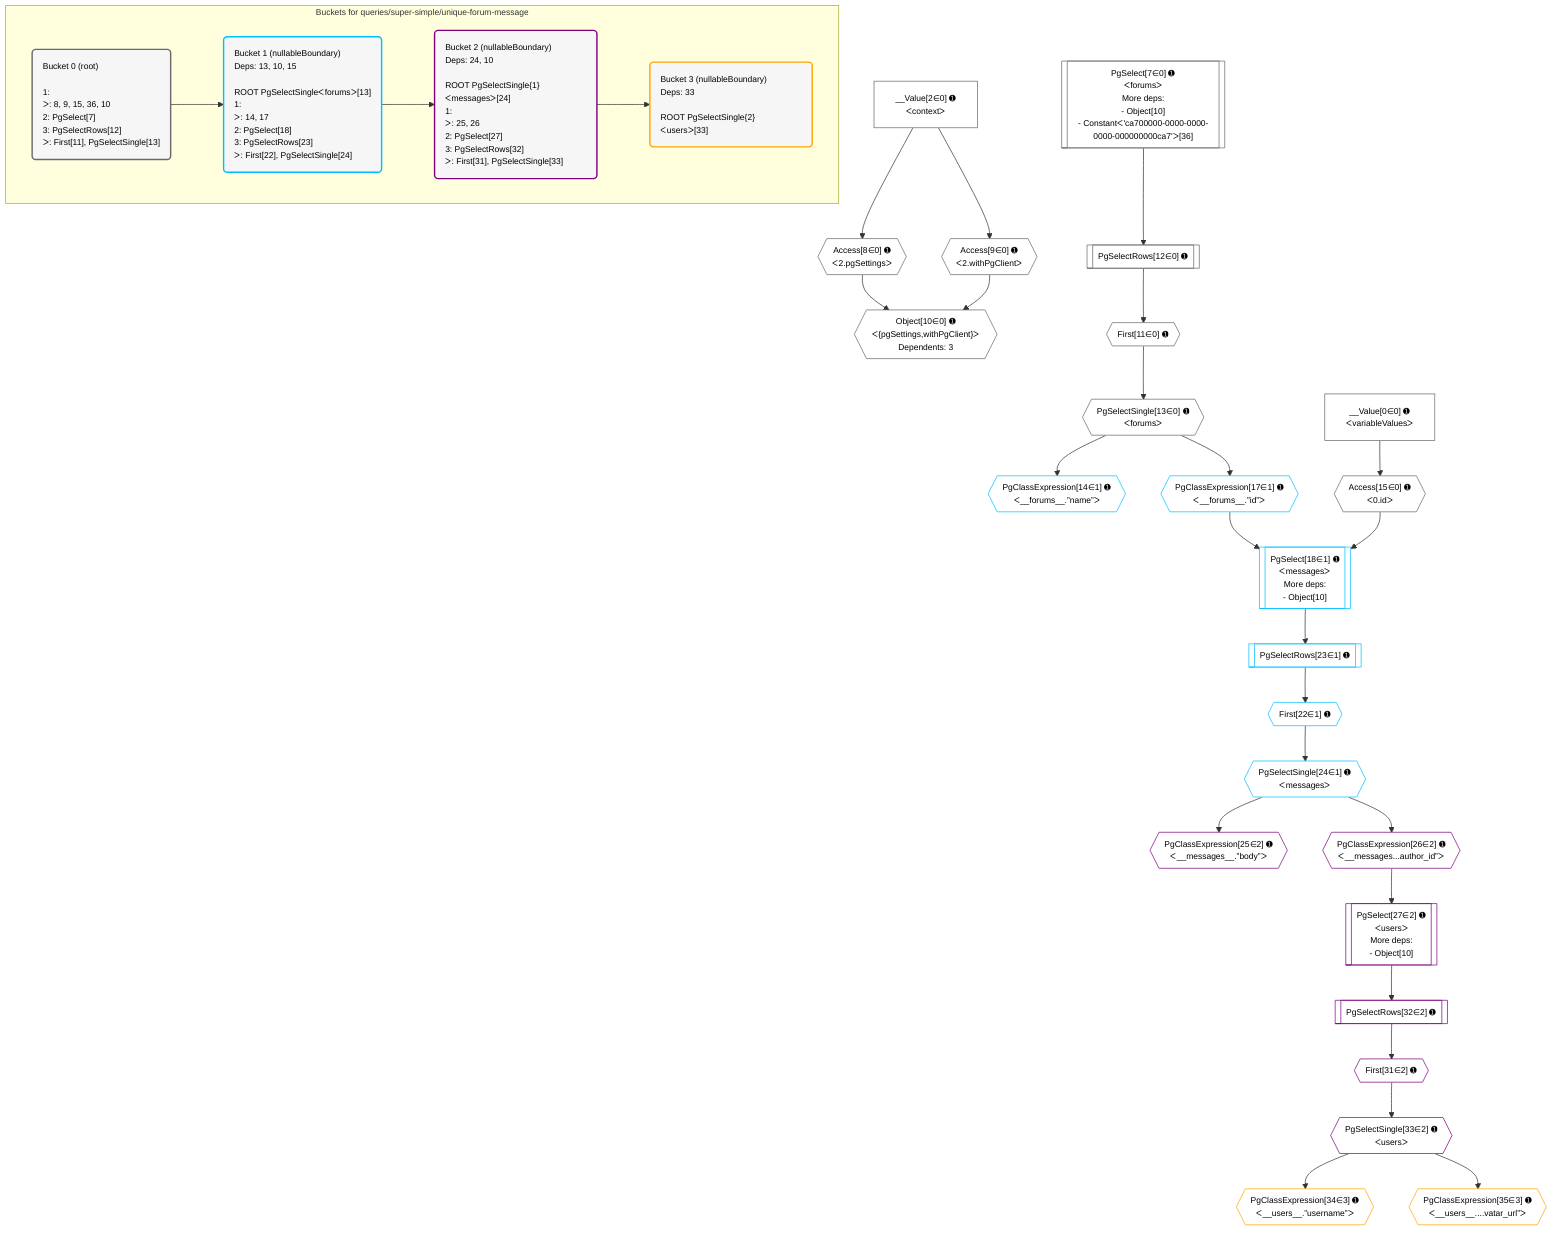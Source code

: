 %%{init: {'themeVariables': { 'fontSize': '12px'}}}%%
graph TD
    classDef path fill:#eee,stroke:#000,color:#000
    classDef plan fill:#fff,stroke-width:1px,color:#000
    classDef itemplan fill:#fff,stroke-width:2px,color:#000
    classDef unbatchedplan fill:#dff,stroke-width:1px,color:#000
    classDef sideeffectplan fill:#fcc,stroke-width:2px,color:#000
    classDef bucket fill:#f6f6f6,color:#000,stroke-width:2px,text-align:left

    subgraph "Buckets for queries/super-simple/unique-forum-message"
    Bucket0("Bucket 0 (root)<br /><br />1: <br />ᐳ: 8, 9, 15, 36, 10<br />2: PgSelect[7]<br />3: PgSelectRows[12]<br />ᐳ: First[11], PgSelectSingle[13]"):::bucket
    Bucket1("Bucket 1 (nullableBoundary)<br />Deps: 13, 10, 15<br /><br />ROOT PgSelectSingleᐸforumsᐳ[13]<br />1: <br />ᐳ: 14, 17<br />2: PgSelect[18]<br />3: PgSelectRows[23]<br />ᐳ: First[22], PgSelectSingle[24]"):::bucket
    Bucket2("Bucket 2 (nullableBoundary)<br />Deps: 24, 10<br /><br />ROOT PgSelectSingle{1}ᐸmessagesᐳ[24]<br />1: <br />ᐳ: 25, 26<br />2: PgSelect[27]<br />3: PgSelectRows[32]<br />ᐳ: First[31], PgSelectSingle[33]"):::bucket
    Bucket3("Bucket 3 (nullableBoundary)<br />Deps: 33<br /><br />ROOT PgSelectSingle{2}ᐸusersᐳ[33]"):::bucket
    end
    Bucket0 --> Bucket1
    Bucket1 --> Bucket2
    Bucket2 --> Bucket3

    %% plan dependencies
    PgSelect7[["PgSelect[7∈0] ➊<br />ᐸforumsᐳ<br />More deps:<br />- Object[10]<br />- Constantᐸ'ca700000-0000-0000-0000-000000000ca7'ᐳ[36]"]]:::plan
    Object10{{"Object[10∈0] ➊<br />ᐸ{pgSettings,withPgClient}ᐳ<br />Dependents: 3"}}:::plan
    Access8{{"Access[8∈0] ➊<br />ᐸ2.pgSettingsᐳ"}}:::plan
    Access9{{"Access[9∈0] ➊<br />ᐸ2.withPgClientᐳ"}}:::plan
    Access8 & Access9 --> Object10
    __Value2["__Value[2∈0] ➊<br />ᐸcontextᐳ"]:::plan
    __Value2 --> Access8
    __Value2 --> Access9
    First11{{"First[11∈0] ➊"}}:::plan
    PgSelectRows12[["PgSelectRows[12∈0] ➊"]]:::plan
    PgSelectRows12 --> First11
    PgSelect7 --> PgSelectRows12
    PgSelectSingle13{{"PgSelectSingle[13∈0] ➊<br />ᐸforumsᐳ"}}:::plan
    First11 --> PgSelectSingle13
    Access15{{"Access[15∈0] ➊<br />ᐸ0.idᐳ"}}:::plan
    __Value0["__Value[0∈0] ➊<br />ᐸvariableValuesᐳ"]:::plan
    __Value0 --> Access15
    PgSelect18[["PgSelect[18∈1] ➊<br />ᐸmessagesᐳ<br />More deps:<br />- Object[10]"]]:::plan
    PgClassExpression17{{"PgClassExpression[17∈1] ➊<br />ᐸ__forums__.”id”ᐳ"}}:::plan
    PgClassExpression17 & Access15 --> PgSelect18
    PgClassExpression14{{"PgClassExpression[14∈1] ➊<br />ᐸ__forums__.”name”ᐳ"}}:::plan
    PgSelectSingle13 --> PgClassExpression14
    PgSelectSingle13 --> PgClassExpression17
    First22{{"First[22∈1] ➊"}}:::plan
    PgSelectRows23[["PgSelectRows[23∈1] ➊"]]:::plan
    PgSelectRows23 --> First22
    PgSelect18 --> PgSelectRows23
    PgSelectSingle24{{"PgSelectSingle[24∈1] ➊<br />ᐸmessagesᐳ"}}:::plan
    First22 --> PgSelectSingle24
    PgSelect27[["PgSelect[27∈2] ➊<br />ᐸusersᐳ<br />More deps:<br />- Object[10]"]]:::plan
    PgClassExpression26{{"PgClassExpression[26∈2] ➊<br />ᐸ__messages...author_id”ᐳ"}}:::plan
    PgClassExpression26 --> PgSelect27
    PgClassExpression25{{"PgClassExpression[25∈2] ➊<br />ᐸ__messages__.”body”ᐳ"}}:::plan
    PgSelectSingle24 --> PgClassExpression25
    PgSelectSingle24 --> PgClassExpression26
    First31{{"First[31∈2] ➊"}}:::plan
    PgSelectRows32[["PgSelectRows[32∈2] ➊"]]:::plan
    PgSelectRows32 --> First31
    PgSelect27 --> PgSelectRows32
    PgSelectSingle33{{"PgSelectSingle[33∈2] ➊<br />ᐸusersᐳ"}}:::plan
    First31 --> PgSelectSingle33
    PgClassExpression34{{"PgClassExpression[34∈3] ➊<br />ᐸ__users__.”username”ᐳ"}}:::plan
    PgSelectSingle33 --> PgClassExpression34
    PgClassExpression35{{"PgClassExpression[35∈3] ➊<br />ᐸ__users__....vatar_url”ᐳ"}}:::plan
    PgSelectSingle33 --> PgClassExpression35

    %% define steps
    classDef bucket0 stroke:#696969
    class Bucket0,__Value0,__Value2,PgSelect7,Access8,Access9,Object10,First11,PgSelectRows12,PgSelectSingle13,Access15 bucket0
    classDef bucket1 stroke:#00bfff
    class Bucket1,PgClassExpression14,PgClassExpression17,PgSelect18,First22,PgSelectRows23,PgSelectSingle24 bucket1
    classDef bucket2 stroke:#7f007f
    class Bucket2,PgClassExpression25,PgClassExpression26,PgSelect27,First31,PgSelectRows32,PgSelectSingle33 bucket2
    classDef bucket3 stroke:#ffa500
    class Bucket3,PgClassExpression34,PgClassExpression35 bucket3